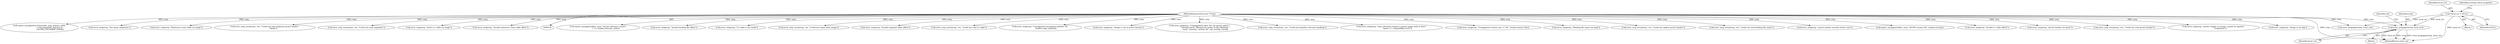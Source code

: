 digraph "0_qemu_6a83f8b5bec6f59e56cc49bd49e4c3f8f805d56f_0@pointer" {
"1001250" [label="(Call,error_propagate(errp, local_err))"];
"1000124" [label="(MethodParameterIn,Error **errp)"];
"1000141" [label="(Call,*local_err = NULL)"];
"1001251" [label="(Identifier,errp)"];
"1000603" [label="(Call,report_unsupported(bs, errp, \"%d bit reference counts\",\n                           1 << header.refcount_order))"];
"1000142" [label="(Identifier,local_err)"];
"1001252" [label="(Identifier,local_err)"];
"1000487" [label="(Call,error_setg(errp, \"Invalid backing file offset\"))"];
"1000866" [label="(Call,error_setg(errp, \"L1 table is too small\"))"];
"1001227" [label="(Call,error_setg_errno(errp, -ret, \"Could not repair dirty image\"))"];
"1000149" [label="(Identifier,overlap_check_template)"];
"1001249" [label="(Block,)"];
"1000801" [label="(Call,error_setg(errp, \"Invalid snapshot table offset\"))"];
"1000945" [label="(Call,error_setg_errno(errp, -ret, \"Could not read L1 table\"))"];
"1000631" [label="(Call,error_setg(errp, \"Unsupported encryption method: %i\",\n                   header.crypt_method))"];
"1001052" [label="(Call,error_propagate(errp, local_err))"];
"1000245" [label="(Call,error_setg(errp, \"Image is not in qcow2 format\"))"];
"1001358" [label="(Call,error_setg(errp, \"Unsupported value '%s' for qcow2 option \"\n                   \"'overlap-check'. Allowed are either of the following: \"\n                   \"none, constant, cached, all\", opt_overlap_check))"];
"1001025" [label="(Call,error_setg_errno(errp, -ret, \"Could not initialize refcount handling\"))"];
"1001413" [label="(Call,error_setg(errp, \"Lazy refcounts require a qcow2 image with at least \"\n                   \"qemu 1.1 compatibility level\"))"];
"1000298" [label="(Call,error_setg(errp, \"Unsupported cluster size: 2^%i\", header.cluster_bits))"];
"1001085" [label="(Call,error_setg(errp, \"Backing file name too long\"))"];
"1001182" [label="(Call,error_setg_errno(errp, -ret, \"Could not update qcow2 header\"))"];
"1001111" [label="(Call,error_setg_errno(errp, -ret, \"Could not read backing file name\"))"];
"1000419" [label="(Call,error_setg(errp, \"qcow2 header exceeds cluster size\"))"];
"1000266" [label="(Call,report_unsupported(bs, errp, \"QCOW version %d\", header.version))"];
"1000891" [label="(Call,error_setg(errp, \"Invalid L1 table offset\"))"];
"1001482" [label="(MethodReturn,static int)"];
"1000402" [label="(Call,error_setg(errp, \"qcow2 header too short\"))"];
"1000167" [label="(Call,error_setg_errno(errp, -ret, \"Could not read qcow2 header\"))"];
"1000125" [label="(Block,)"];
"1000143" [label="(Identifier,NULL)"];
"1000588" [label="(Call,error_setg(errp, \"qcow2: Image is corrupt; cannot be opened \"\n                       \"read/write\"))"];
"1000141" [label="(Call,*local_err = NULL)"];
"1000124" [label="(MethodParameterIn,Error **errp)"];
"1000844" [label="(Call,error_setg(errp, \"Image is too big\"))"];
"1000555" [label="(Call,report_unsupported_feature(bs, errp, feature_table,\n                                   s->incompatible_features &\n                                   ~QCOW2_INCOMPAT_MASK))"];
"1000776" [label="(Call,error_setg(errp, \"Too many snapshots\"))"];
"1000740" [label="(Call,error_setg(errp, \"Reference count table too large\"))"];
"1000472" [label="(Call,error_setg_errno(errp, -ret, \"Could not read unknown qcow2 header \"\n                             \"fields\"))"];
"1001147" [label="(Call,error_setg_errno(errp, -ret, \"Could not read snapshots\"))"];
"1000812" [label="(Call,error_setg(errp, \"Active L1 table too large\"))"];
"1000765" [label="(Call,error_setg(errp, \"Invalid reference count table offset\"))"];
"1001254" [label="(Identifier,ret)"];
"1001250" [label="(Call,error_propagate(errp, local_err))"];
"1001250" -> "1001249"  [label="AST: "];
"1001250" -> "1001252"  [label="CFG: "];
"1001251" -> "1001250"  [label="AST: "];
"1001252" -> "1001250"  [label="AST: "];
"1001254" -> "1001250"  [label="CFG: "];
"1001250" -> "1001482"  [label="DDG: errp"];
"1001250" -> "1001482"  [label="DDG: error_propagate(errp, local_err)"];
"1001250" -> "1001482"  [label="DDG: local_err"];
"1000124" -> "1001250"  [label="DDG: errp"];
"1000141" -> "1001250"  [label="DDG: local_err"];
"1000124" -> "1000120"  [label="AST: "];
"1000124" -> "1001482"  [label="DDG: errp"];
"1000124" -> "1000167"  [label="DDG: errp"];
"1000124" -> "1000245"  [label="DDG: errp"];
"1000124" -> "1000266"  [label="DDG: errp"];
"1000124" -> "1000298"  [label="DDG: errp"];
"1000124" -> "1000402"  [label="DDG: errp"];
"1000124" -> "1000419"  [label="DDG: errp"];
"1000124" -> "1000472"  [label="DDG: errp"];
"1000124" -> "1000487"  [label="DDG: errp"];
"1000124" -> "1000555"  [label="DDG: errp"];
"1000124" -> "1000588"  [label="DDG: errp"];
"1000124" -> "1000603"  [label="DDG: errp"];
"1000124" -> "1000631"  [label="DDG: errp"];
"1000124" -> "1000740"  [label="DDG: errp"];
"1000124" -> "1000765"  [label="DDG: errp"];
"1000124" -> "1000776"  [label="DDG: errp"];
"1000124" -> "1000801"  [label="DDG: errp"];
"1000124" -> "1000812"  [label="DDG: errp"];
"1000124" -> "1000844"  [label="DDG: errp"];
"1000124" -> "1000866"  [label="DDG: errp"];
"1000124" -> "1000891"  [label="DDG: errp"];
"1000124" -> "1000945"  [label="DDG: errp"];
"1000124" -> "1001025"  [label="DDG: errp"];
"1000124" -> "1001052"  [label="DDG: errp"];
"1000124" -> "1001085"  [label="DDG: errp"];
"1000124" -> "1001111"  [label="DDG: errp"];
"1000124" -> "1001147"  [label="DDG: errp"];
"1000124" -> "1001182"  [label="DDG: errp"];
"1000124" -> "1001227"  [label="DDG: errp"];
"1000124" -> "1001358"  [label="DDG: errp"];
"1000124" -> "1001413"  [label="DDG: errp"];
"1000141" -> "1000125"  [label="AST: "];
"1000141" -> "1000143"  [label="CFG: "];
"1000142" -> "1000141"  [label="AST: "];
"1000143" -> "1000141"  [label="AST: "];
"1000149" -> "1000141"  [label="CFG: "];
"1000141" -> "1001482"  [label="DDG: local_err"];
"1000141" -> "1001052"  [label="DDG: local_err"];
}
